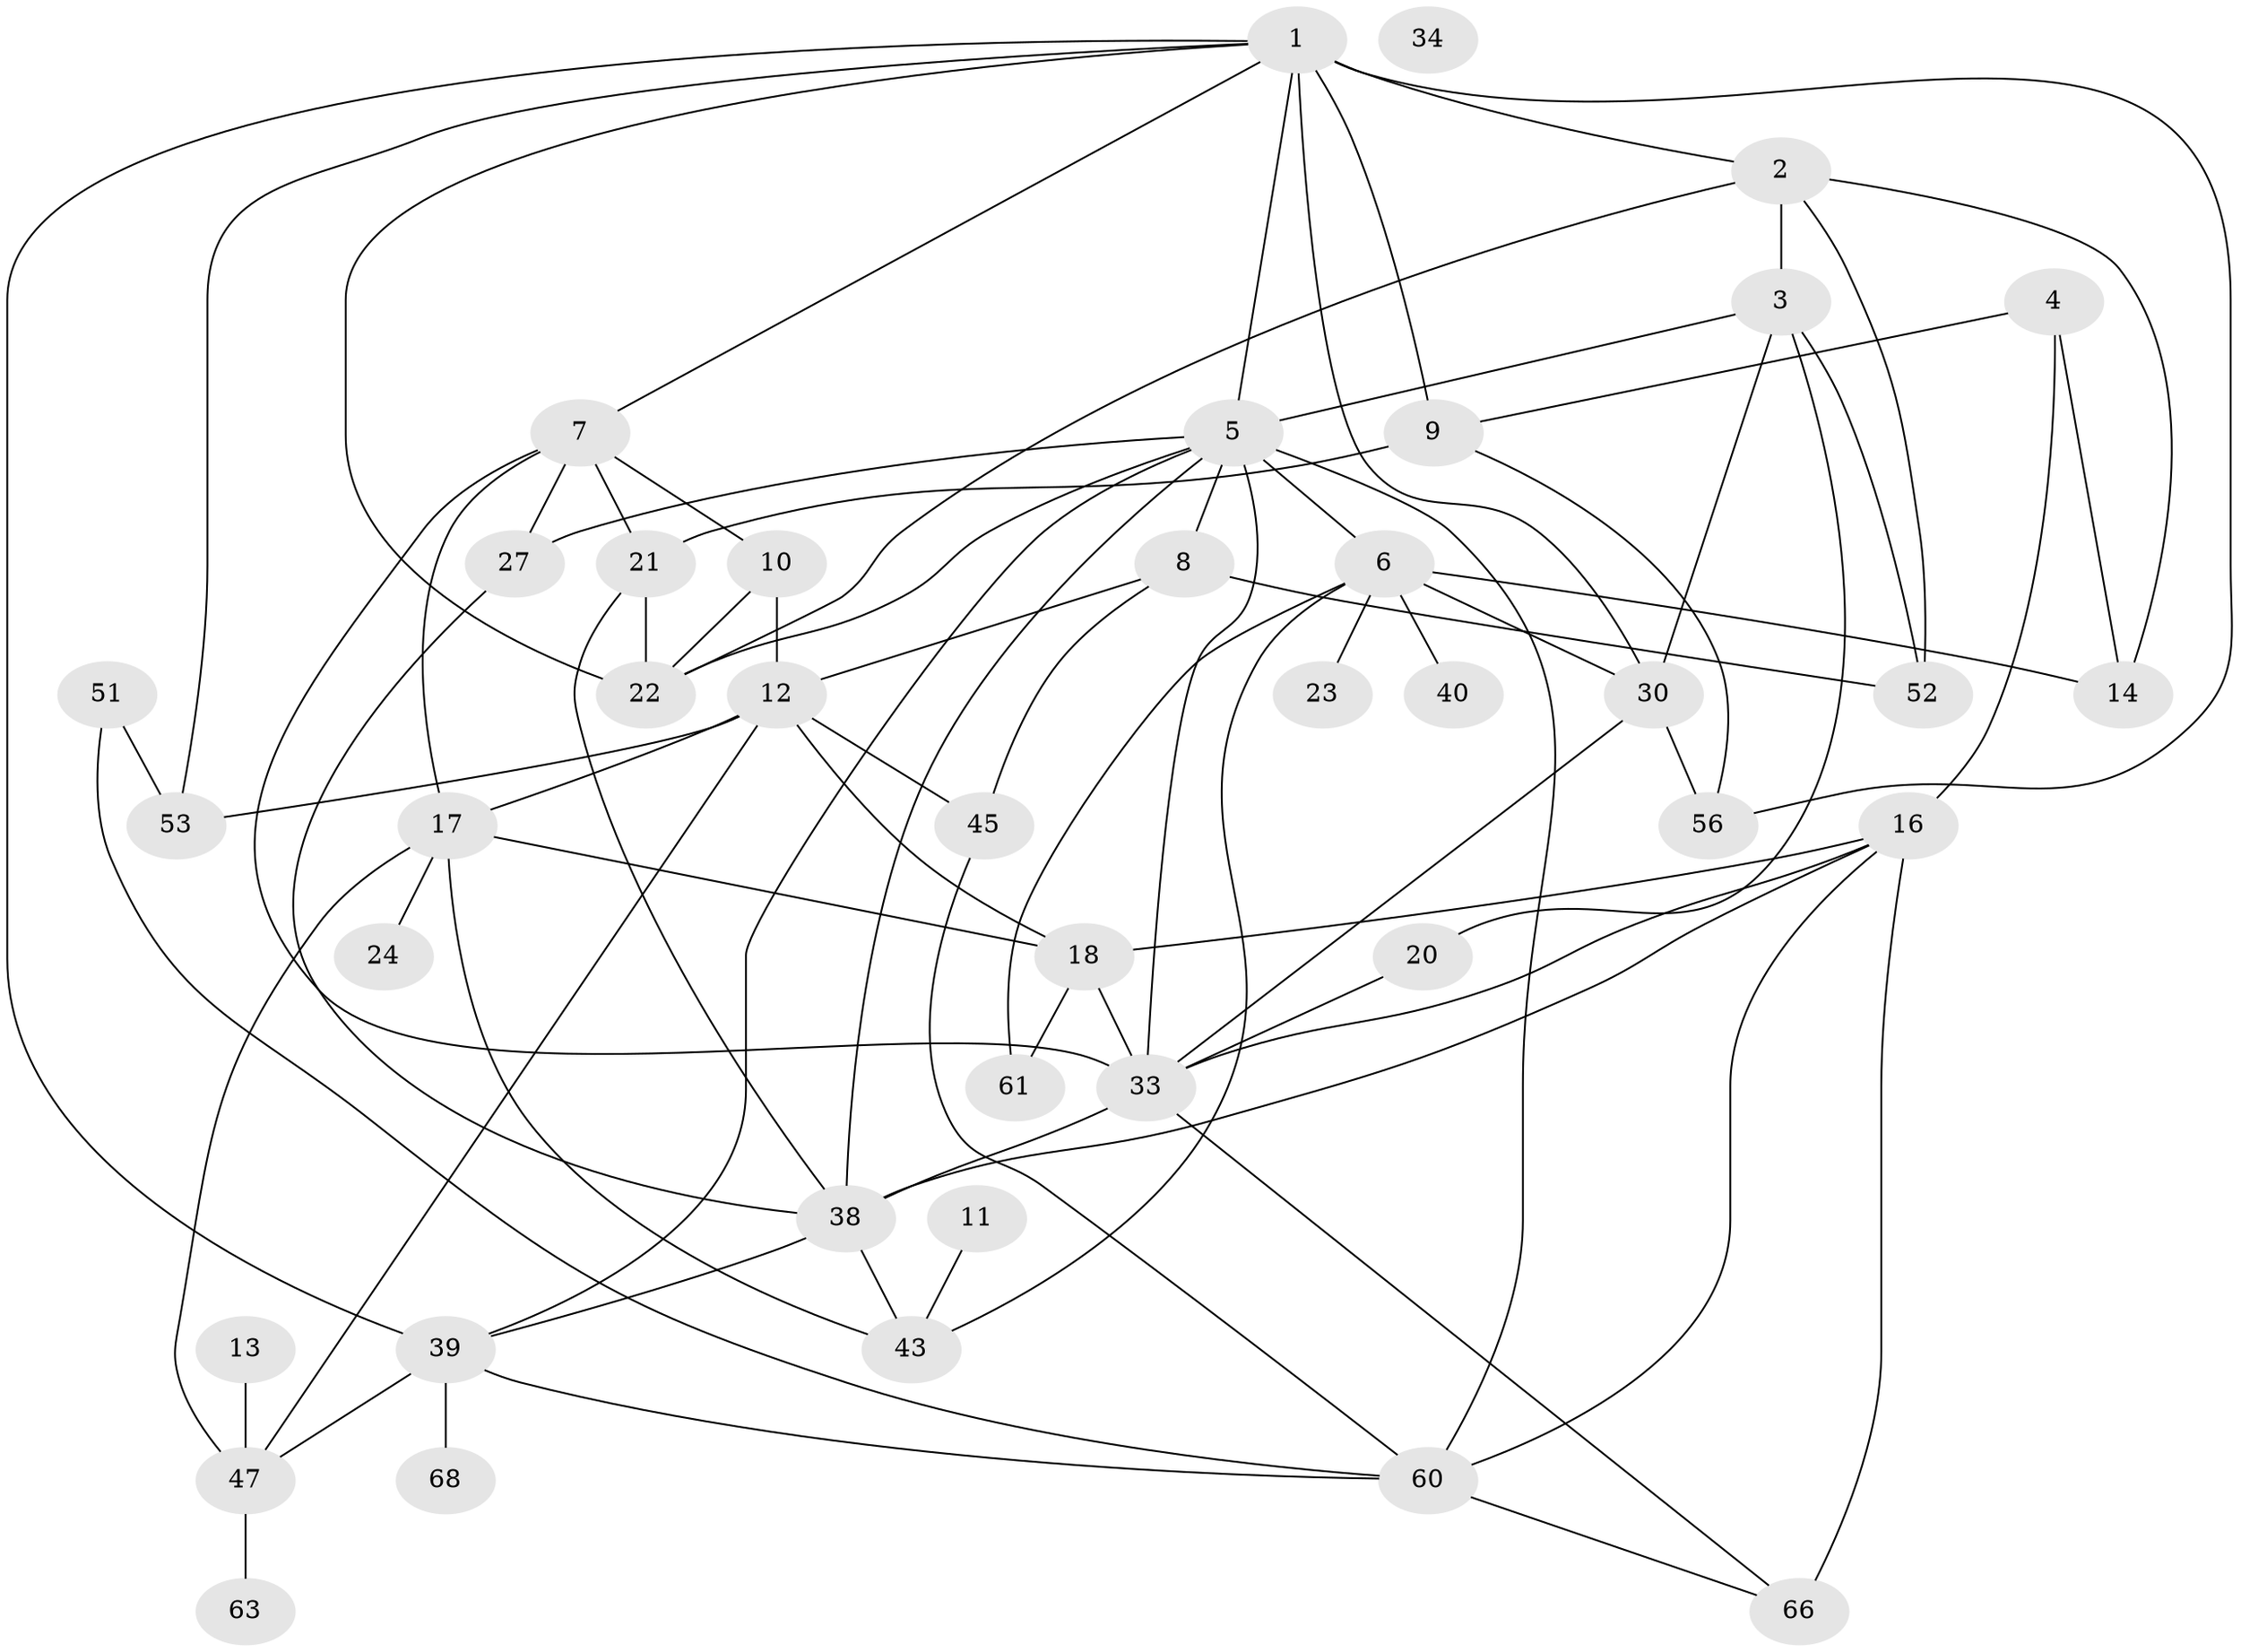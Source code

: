 // Generated by graph-tools (version 1.1) at 2025/23/03/03/25 07:23:25]
// undirected, 41 vertices, 82 edges
graph export_dot {
graph [start="1"]
  node [color=gray90,style=filled];
  1 [super="+44"];
  2 [super="+59"];
  3 [super="+48"];
  4 [super="+62"];
  5 [super="+26"];
  6 [super="+25"];
  7 [super="+57"];
  8 [super="+19"];
  9 [super="+42"];
  10 [super="+15"];
  11 [super="+36"];
  12 [super="+41"];
  13 [super="+37"];
  14 [super="+58"];
  16 [super="+64"];
  17 [super="+28"];
  18 [super="+31"];
  20 [super="+54"];
  21 [super="+50"];
  22 [super="+29"];
  23 [super="+32"];
  24;
  27 [super="+35"];
  30;
  33 [super="+46"];
  34;
  38 [super="+55"];
  39;
  40;
  43 [super="+67"];
  45;
  47 [super="+49"];
  51;
  52 [super="+70"];
  53 [super="+69"];
  56;
  60 [super="+65"];
  61;
  63;
  66;
  68;
  1 -- 30;
  1 -- 39;
  1 -- 9 [weight=2];
  1 -- 53;
  1 -- 22;
  1 -- 56;
  1 -- 5;
  1 -- 2;
  1 -- 7;
  2 -- 3;
  2 -- 14;
  2 -- 52;
  2 -- 22;
  3 -- 20;
  3 -- 30;
  3 -- 52;
  3 -- 5;
  4 -- 9;
  4 -- 16;
  4 -- 14;
  5 -- 8;
  5 -- 38;
  5 -- 39;
  5 -- 60;
  5 -- 33 [weight=2];
  5 -- 6;
  5 -- 22;
  5 -- 27;
  6 -- 30;
  6 -- 43;
  6 -- 61;
  6 -- 40;
  6 -- 23;
  6 -- 14;
  7 -- 10;
  7 -- 27;
  7 -- 33;
  7 -- 17;
  7 -- 21;
  8 -- 45;
  8 -- 52;
  8 -- 12;
  9 -- 56;
  9 -- 21;
  10 -- 12;
  10 -- 22;
  11 -- 43;
  12 -- 17;
  12 -- 45;
  12 -- 53;
  12 -- 18;
  12 -- 47;
  13 -- 47 [weight=2];
  16 -- 18;
  16 -- 33;
  16 -- 66;
  16 -- 60;
  16 -- 38;
  17 -- 47;
  17 -- 18;
  17 -- 24;
  17 -- 43;
  18 -- 61;
  18 -- 33;
  20 -- 33;
  21 -- 38;
  21 -- 22;
  27 -- 38;
  30 -- 56;
  30 -- 33;
  33 -- 66;
  33 -- 38;
  38 -- 39;
  38 -- 43;
  39 -- 60;
  39 -- 68;
  39 -- 47;
  45 -- 60;
  47 -- 63;
  51 -- 53;
  51 -- 60;
  60 -- 66;
}

